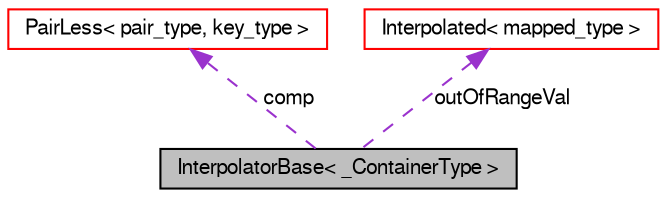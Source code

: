 digraph G
{
  edge [fontname="FreeSans",fontsize="10",labelfontname="FreeSans",labelfontsize="10"];
  node [fontname="FreeSans",fontsize="10",shape=record];
  Node1 [label="InterpolatorBase\< _ContainerType \>",height=0.2,width=0.4,color="black", fillcolor="grey75", style="filled" fontcolor="black"];
  Node2 -> Node1 [dir=back,color="darkorchid3",fontsize="10",style="dashed",label="comp",fontname="FreeSans"];
  Node2 [label="PairLess\< pair_type, key_type \>",height=0.2,width=0.4,color="red", fillcolor="white", style="filled",URL="$a00150.html"];
  Node3 -> Node1 [dir=back,color="darkorchid3",fontsize="10",style="dashed",label="outOfRangeVal",fontname="FreeSans"];
  Node3 [label="Interpolated\< mapped_type \>",height=0.2,width=0.4,color="red", fillcolor="white", style="filled",URL="$a00103.html"];
}
